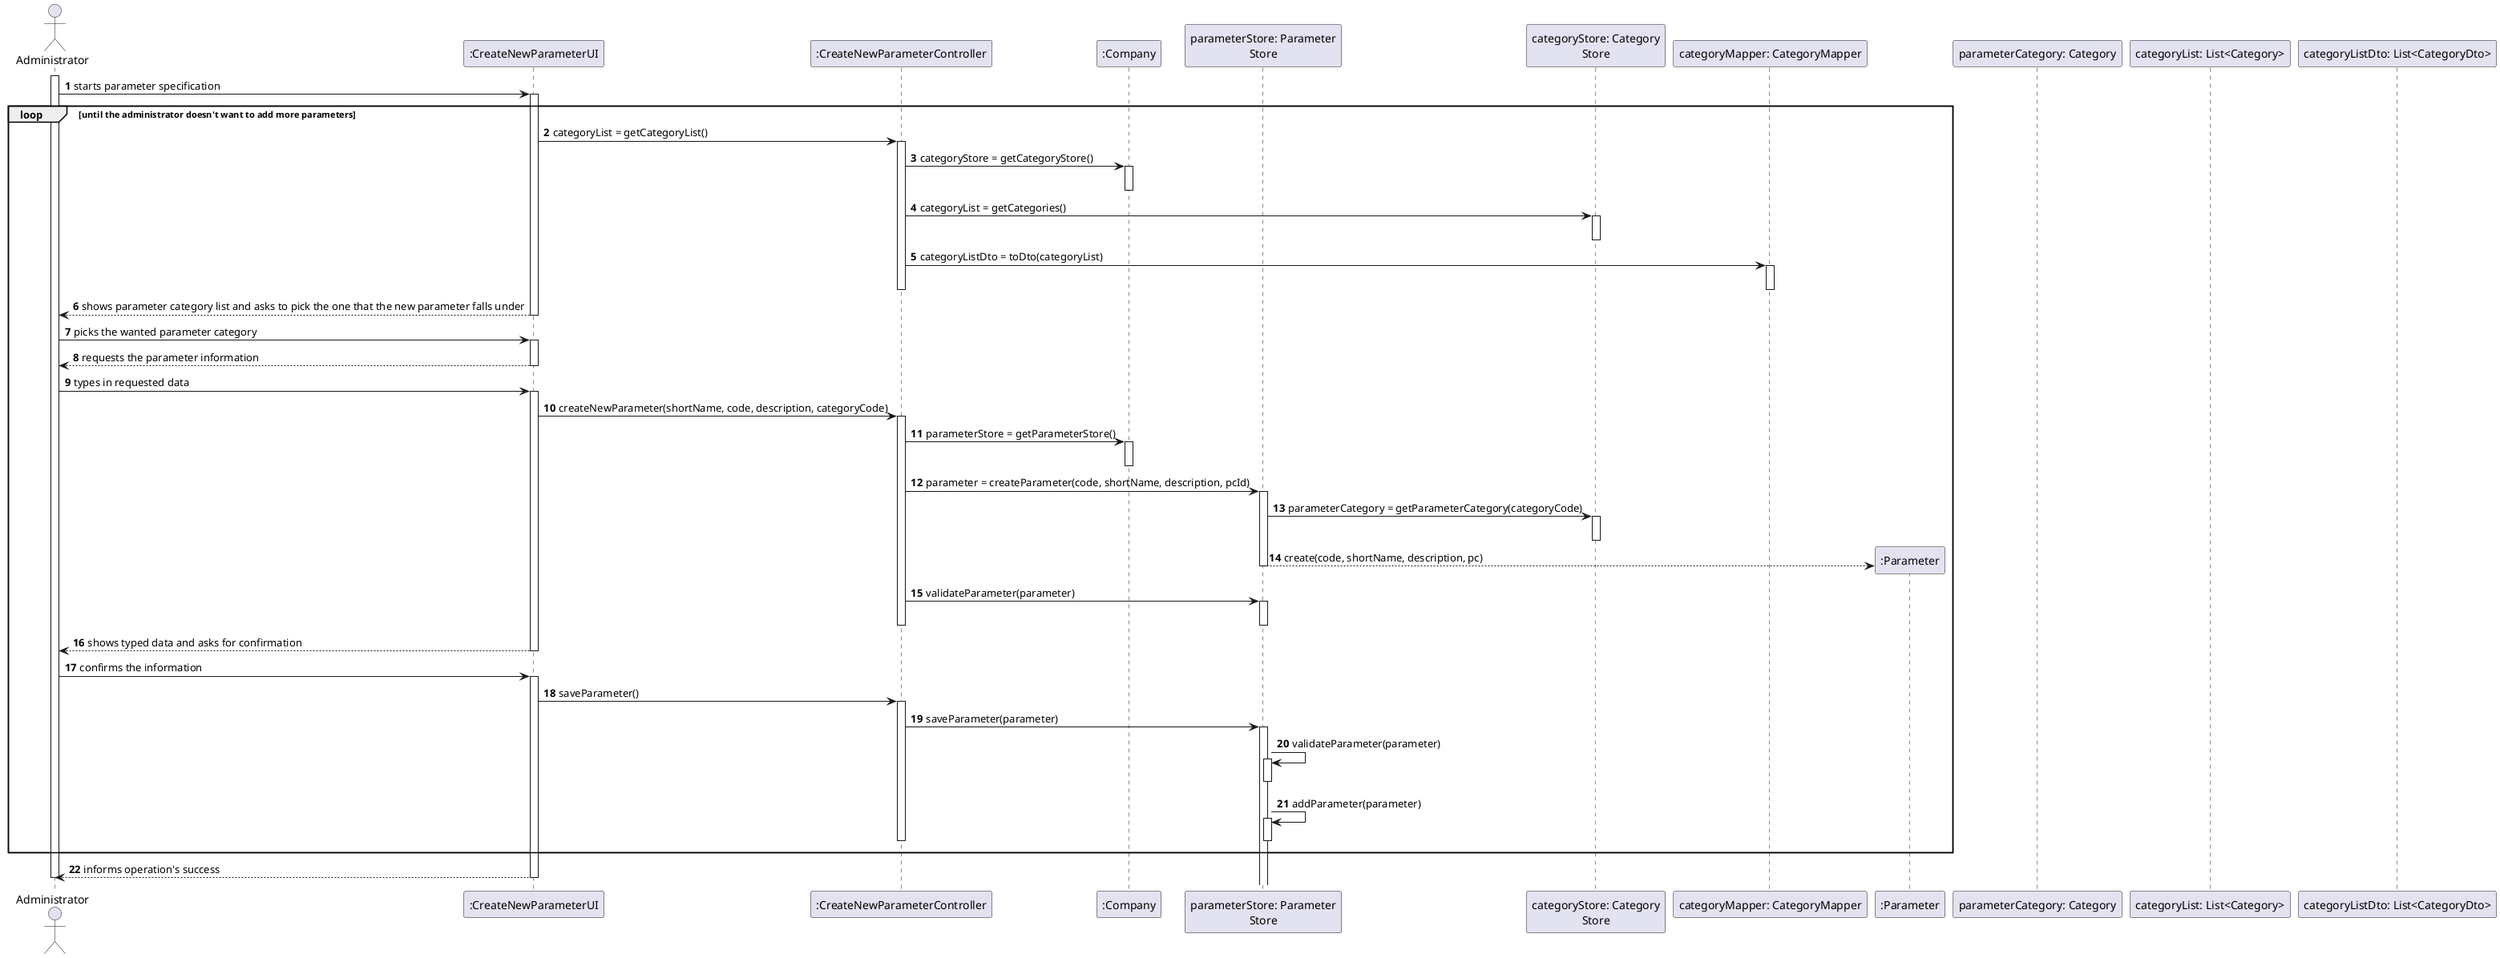 @startuml

autonumber

actor Administrator as admin
participant ":CreateNewParameterUI" as UI
participant ":CreateNewParameterController" as CTRL
participant ":Company" as CMP
participant "parameterStore: Parameter\nStore" as paramStore
participant "categoryStore: Category\nStore" as catStore
participant "categoryMapper: CategoryMapper" as catMap
participant ":Parameter" as param
participant "parameterCategory: Category" as cat
participant "categoryList: List<Category>" as catList
participant "categoryListDto: List<CategoryDto>" as catListDto



activate admin
admin -> UI: starts parameter specification
loop until the administrator doesn't want to add more parameters
activate UI
UI -> CTRL: categoryList = getCategoryList()
activate CTRL
CTRL -> CMP: categoryStore = getCategoryStore()
activate CMP
deactivate CMP

CTRL -> catStore: categoryList = getCategories()
activate catStore
deactivate catStore
CTRL -> catMap: categoryListDto = toDto(categoryList)
activate catMap
deactivate catMap
deactivate CTRL

UI --> admin: shows parameter category list and asks to pick the one that the new parameter falls under
deactivate UI
admin -> UI: picks the wanted parameter category
activate UI
UI --> admin: requests the parameter information
deactivate UI
admin -> UI: types in requested data
activate UI
UI -> CTRL: createNewParameter(shortName, code, description, categoryCode)
activate CTRL
CTRL -> CMP: parameterStore = getParameterStore()
activate CMP
deactivate CMP

CTRL -> paramStore : parameter = createParameter(code, shortName, description, pcId)
activate paramStore

paramStore -> catStore: parameterCategory = getParameterCategory(categoryCode)
activate catStore
deactivate catStore

create param
paramStore --> param: create(code, shortName, description, pc)
deactivate paramStore

CTRL -> paramStore: validateParameter(parameter)
activate paramStore
deactivate paramStore
deactivate CTRL


UI --> admin: shows typed data and asks for confirmation
deactivate UI
admin -> UI: confirms the information
activate UI
UI -> CTRL: saveParameter()
activate CTRL
CTRL -> paramStore: saveParameter(parameter)
activate paramStore
paramStore -> paramStore: validateParameter(parameter)
activate paramStore
deactivate paramStore
paramStore -> paramStore: addParameter(parameter)
activate paramStore
deactivate paramStore
deactivate CTRL

end loop
UI --> admin: informs operation's success
deactivate UI
deactivate admin

@enduml